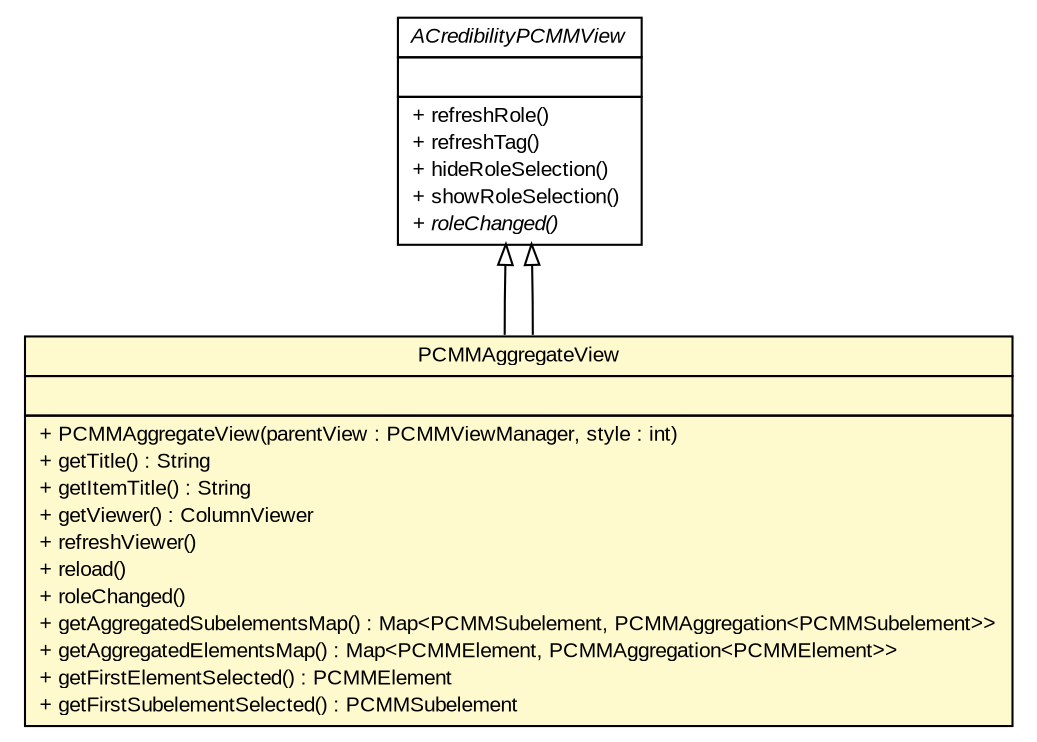 #!/usr/local/bin/dot
#
# Class diagram 
# Generated by UMLGraph version R5_6-24-gf6e263 (http://www.umlgraph.org/)
#

digraph G {
	edge [fontname="arial",fontsize=10,labelfontname="arial",labelfontsize=10];
	node [fontname="arial",fontsize=10,shape=plaintext];
	nodesep=0.25;
	ranksep=0.5;
	// gov.sandia.cf.parts.ui.pcmm.ACredibilityPCMMView
	c248613 [label=<<table title="gov.sandia.cf.parts.ui.pcmm.ACredibilityPCMMView" border="0" cellborder="1" cellspacing="0" cellpadding="2" port="p" href="./ACredibilityPCMMView.html">
		<tr><td><table border="0" cellspacing="0" cellpadding="1">
<tr><td align="center" balign="center"><font face="arial italic"> ACredibilityPCMMView </font></td></tr>
		</table></td></tr>
		<tr><td><table border="0" cellspacing="0" cellpadding="1">
<tr><td align="left" balign="left">  </td></tr>
		</table></td></tr>
		<tr><td><table border="0" cellspacing="0" cellpadding="1">
<tr><td align="left" balign="left"> + refreshRole() </td></tr>
<tr><td align="left" balign="left"> + refreshTag() </td></tr>
<tr><td align="left" balign="left"> + hideRoleSelection() </td></tr>
<tr><td align="left" balign="left"> + showRoleSelection() </td></tr>
<tr><td align="left" balign="left"><font face="arial italic" point-size="10.0"> + roleChanged() </font></td></tr>
		</table></td></tr>
		</table>>, URL="./ACredibilityPCMMView.html", fontname="arial", fontcolor="black", fontsize=10.0];
	// gov.sandia.cf.parts.ui.pcmm.PCMMAggregateView
	c248635 [label=<<table title="gov.sandia.cf.parts.ui.pcmm.PCMMAggregateView" border="0" cellborder="1" cellspacing="0" cellpadding="2" port="p" bgcolor="lemonChiffon" href="./PCMMAggregateView.html">
		<tr><td><table border="0" cellspacing="0" cellpadding="1">
<tr><td align="center" balign="center"> PCMMAggregateView </td></tr>
		</table></td></tr>
		<tr><td><table border="0" cellspacing="0" cellpadding="1">
<tr><td align="left" balign="left">  </td></tr>
		</table></td></tr>
		<tr><td><table border="0" cellspacing="0" cellpadding="1">
<tr><td align="left" balign="left"> + PCMMAggregateView(parentView : PCMMViewManager, style : int) </td></tr>
<tr><td align="left" balign="left"> + getTitle() : String </td></tr>
<tr><td align="left" balign="left"> + getItemTitle() : String </td></tr>
<tr><td align="left" balign="left"> + getViewer() : ColumnViewer </td></tr>
<tr><td align="left" balign="left"> + refreshViewer() </td></tr>
<tr><td align="left" balign="left"> + reload() </td></tr>
<tr><td align="left" balign="left"> + roleChanged() </td></tr>
<tr><td align="left" balign="left"> + getAggregatedSubelementsMap() : Map&lt;PCMMSubelement, PCMMAggregation&lt;PCMMSubelement&gt;&gt; </td></tr>
<tr><td align="left" balign="left"> + getAggregatedElementsMap() : Map&lt;PCMMElement, PCMMAggregation&lt;PCMMElement&gt;&gt; </td></tr>
<tr><td align="left" balign="left"> + getFirstElementSelected() : PCMMElement </td></tr>
<tr><td align="left" balign="left"> + getFirstSubelementSelected() : PCMMSubelement </td></tr>
		</table></td></tr>
		</table>>, URL="./PCMMAggregateView.html", fontname="arial", fontcolor="black", fontsize=10.0];
	//gov.sandia.cf.parts.ui.pcmm.PCMMAggregateView extends gov.sandia.cf.parts.ui.pcmm.ACredibilityPCMMView
	c248613:p -> c248635:p [dir=back,arrowtail=empty];
	//gov.sandia.cf.parts.ui.pcmm.PCMMAggregateView extends gov.sandia.cf.parts.ui.pcmm.ACredibilityPCMMView
	c248613:p -> c248635:p [dir=back,arrowtail=empty];
}


